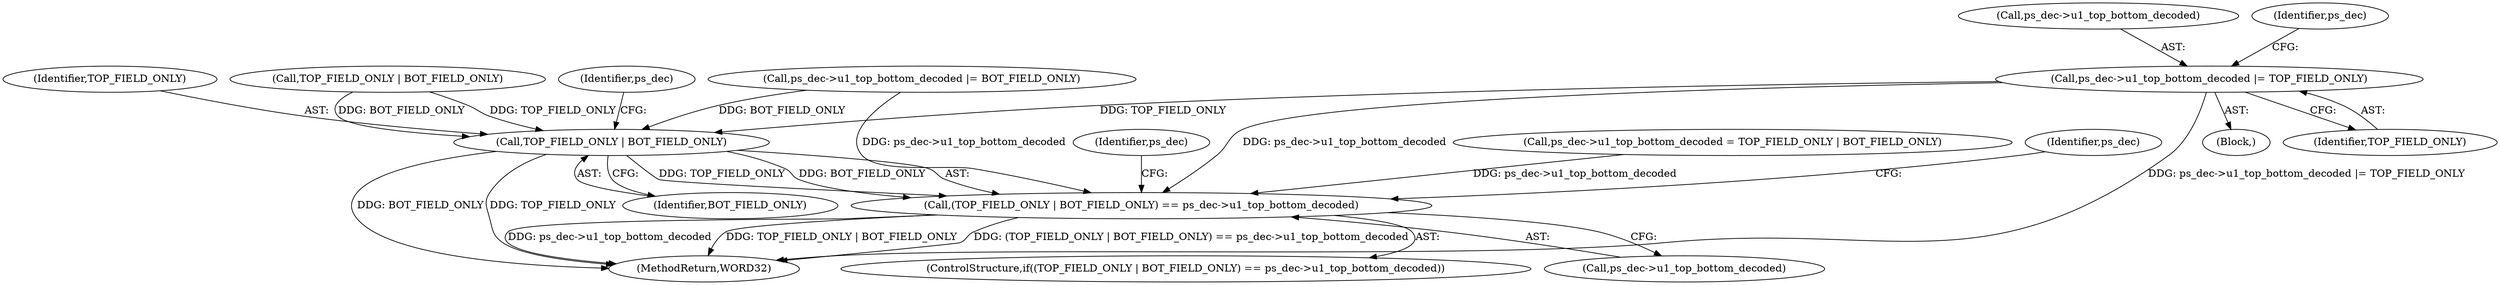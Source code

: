 digraph "0_Android_e86d3cfd2bc28dac421092106751e5638d54a848@pointer" {
"1001908" [label="(Call,ps_dec->u1_top_bottom_decoded |= TOP_FIELD_ONLY)"];
"1002206" [label="(Call,TOP_FIELD_ONLY | BOT_FIELD_ONLY)"];
"1002205" [label="(Call,(TOP_FIELD_ONLY | BOT_FIELD_ONLY) == ps_dec->u1_top_bottom_decoded)"];
"1002272" [label="(MethodReturn,WORD32)"];
"1002207" [label="(Identifier,TOP_FIELD_ONLY)"];
"1001919" [label="(Call,TOP_FIELD_ONLY | BOT_FIELD_ONLY)"];
"1002205" [label="(Call,(TOP_FIELD_ONLY | BOT_FIELD_ONLY) == ps_dec->u1_top_bottom_decoded)"];
"1002210" [label="(Identifier,ps_dec)"];
"1002215" [label="(Identifier,ps_dec)"];
"1001909" [label="(Call,ps_dec->u1_top_bottom_decoded)"];
"1001908" [label="(Call,ps_dec->u1_top_bottom_decoded |= TOP_FIELD_ONLY)"];
"1001915" [label="(Call,ps_dec->u1_top_bottom_decoded = TOP_FIELD_ONLY | BOT_FIELD_ONLY)"];
"1001901" [label="(Call,ps_dec->u1_top_bottom_decoded |= BOT_FIELD_ONLY)"];
"1002221" [label="(Identifier,ps_dec)"];
"1001927" [label="(Identifier,ps_dec)"];
"1002209" [label="(Call,ps_dec->u1_top_bottom_decoded)"];
"1002204" [label="(ControlStructure,if((TOP_FIELD_ONLY | BOT_FIELD_ONLY) == ps_dec->u1_top_bottom_decoded))"];
"1002208" [label="(Identifier,BOT_FIELD_ONLY)"];
"1002206" [label="(Call,TOP_FIELD_ONLY | BOT_FIELD_ONLY)"];
"1001907" [label="(Block,)"];
"1001912" [label="(Identifier,TOP_FIELD_ONLY)"];
"1001908" -> "1001907"  [label="AST: "];
"1001908" -> "1001912"  [label="CFG: "];
"1001909" -> "1001908"  [label="AST: "];
"1001912" -> "1001908"  [label="AST: "];
"1001927" -> "1001908"  [label="CFG: "];
"1001908" -> "1002272"  [label="DDG: ps_dec->u1_top_bottom_decoded |= TOP_FIELD_ONLY"];
"1001908" -> "1002206"  [label="DDG: TOP_FIELD_ONLY"];
"1001908" -> "1002205"  [label="DDG: ps_dec->u1_top_bottom_decoded"];
"1002206" -> "1002205"  [label="AST: "];
"1002206" -> "1002208"  [label="CFG: "];
"1002207" -> "1002206"  [label="AST: "];
"1002208" -> "1002206"  [label="AST: "];
"1002210" -> "1002206"  [label="CFG: "];
"1002206" -> "1002272"  [label="DDG: TOP_FIELD_ONLY"];
"1002206" -> "1002272"  [label="DDG: BOT_FIELD_ONLY"];
"1002206" -> "1002205"  [label="DDG: TOP_FIELD_ONLY"];
"1002206" -> "1002205"  [label="DDG: BOT_FIELD_ONLY"];
"1001919" -> "1002206"  [label="DDG: TOP_FIELD_ONLY"];
"1001919" -> "1002206"  [label="DDG: BOT_FIELD_ONLY"];
"1001901" -> "1002206"  [label="DDG: BOT_FIELD_ONLY"];
"1002205" -> "1002204"  [label="AST: "];
"1002205" -> "1002209"  [label="CFG: "];
"1002209" -> "1002205"  [label="AST: "];
"1002215" -> "1002205"  [label="CFG: "];
"1002221" -> "1002205"  [label="CFG: "];
"1002205" -> "1002272"  [label="DDG: (TOP_FIELD_ONLY | BOT_FIELD_ONLY) == ps_dec->u1_top_bottom_decoded"];
"1002205" -> "1002272"  [label="DDG: ps_dec->u1_top_bottom_decoded"];
"1002205" -> "1002272"  [label="DDG: TOP_FIELD_ONLY | BOT_FIELD_ONLY"];
"1001915" -> "1002205"  [label="DDG: ps_dec->u1_top_bottom_decoded"];
"1001901" -> "1002205"  [label="DDG: ps_dec->u1_top_bottom_decoded"];
}
